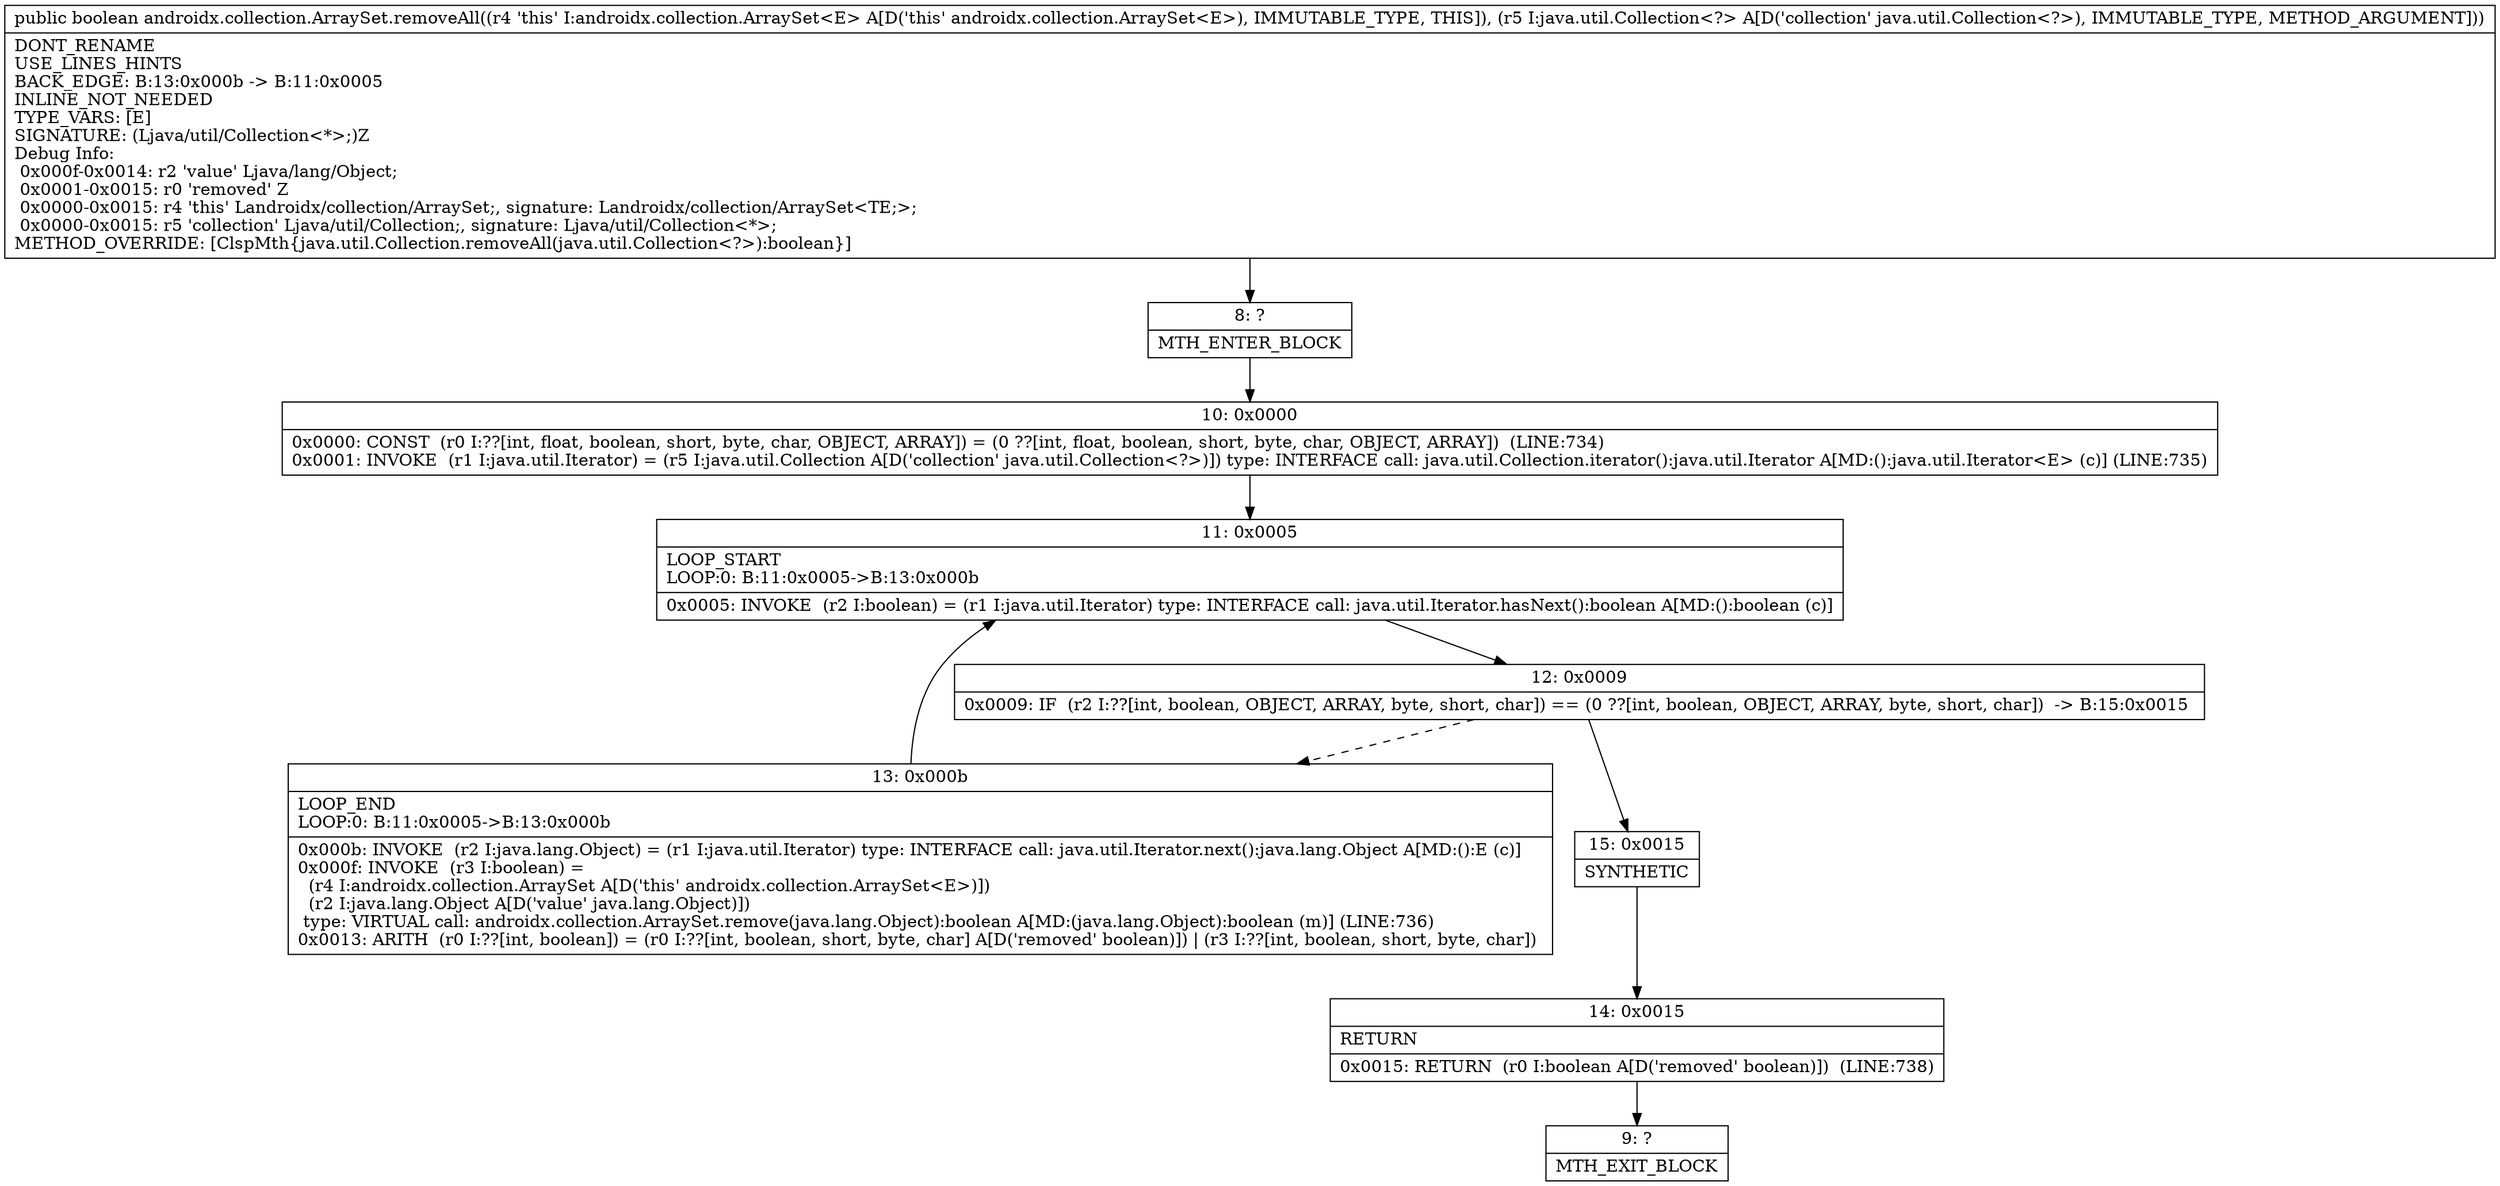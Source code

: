 digraph "CFG forandroidx.collection.ArraySet.removeAll(Ljava\/util\/Collection;)Z" {
Node_8 [shape=record,label="{8\:\ ?|MTH_ENTER_BLOCK\l}"];
Node_10 [shape=record,label="{10\:\ 0x0000|0x0000: CONST  (r0 I:??[int, float, boolean, short, byte, char, OBJECT, ARRAY]) = (0 ??[int, float, boolean, short, byte, char, OBJECT, ARRAY])  (LINE:734)\l0x0001: INVOKE  (r1 I:java.util.Iterator) = (r5 I:java.util.Collection A[D('collection' java.util.Collection\<?\>)]) type: INTERFACE call: java.util.Collection.iterator():java.util.Iterator A[MD:():java.util.Iterator\<E\> (c)] (LINE:735)\l}"];
Node_11 [shape=record,label="{11\:\ 0x0005|LOOP_START\lLOOP:0: B:11:0x0005\-\>B:13:0x000b\l|0x0005: INVOKE  (r2 I:boolean) = (r1 I:java.util.Iterator) type: INTERFACE call: java.util.Iterator.hasNext():boolean A[MD:():boolean (c)]\l}"];
Node_12 [shape=record,label="{12\:\ 0x0009|0x0009: IF  (r2 I:??[int, boolean, OBJECT, ARRAY, byte, short, char]) == (0 ??[int, boolean, OBJECT, ARRAY, byte, short, char])  \-\> B:15:0x0015 \l}"];
Node_13 [shape=record,label="{13\:\ 0x000b|LOOP_END\lLOOP:0: B:11:0x0005\-\>B:13:0x000b\l|0x000b: INVOKE  (r2 I:java.lang.Object) = (r1 I:java.util.Iterator) type: INTERFACE call: java.util.Iterator.next():java.lang.Object A[MD:():E (c)]\l0x000f: INVOKE  (r3 I:boolean) = \l  (r4 I:androidx.collection.ArraySet A[D('this' androidx.collection.ArraySet\<E\>)])\l  (r2 I:java.lang.Object A[D('value' java.lang.Object)])\l type: VIRTUAL call: androidx.collection.ArraySet.remove(java.lang.Object):boolean A[MD:(java.lang.Object):boolean (m)] (LINE:736)\l0x0013: ARITH  (r0 I:??[int, boolean]) = (r0 I:??[int, boolean, short, byte, char] A[D('removed' boolean)]) \| (r3 I:??[int, boolean, short, byte, char]) \l}"];
Node_15 [shape=record,label="{15\:\ 0x0015|SYNTHETIC\l}"];
Node_14 [shape=record,label="{14\:\ 0x0015|RETURN\l|0x0015: RETURN  (r0 I:boolean A[D('removed' boolean)])  (LINE:738)\l}"];
Node_9 [shape=record,label="{9\:\ ?|MTH_EXIT_BLOCK\l}"];
MethodNode[shape=record,label="{public boolean androidx.collection.ArraySet.removeAll((r4 'this' I:androidx.collection.ArraySet\<E\> A[D('this' androidx.collection.ArraySet\<E\>), IMMUTABLE_TYPE, THIS]), (r5 I:java.util.Collection\<?\> A[D('collection' java.util.Collection\<?\>), IMMUTABLE_TYPE, METHOD_ARGUMENT]))  | DONT_RENAME\lUSE_LINES_HINTS\lBACK_EDGE: B:13:0x000b \-\> B:11:0x0005\lINLINE_NOT_NEEDED\lTYPE_VARS: [E]\lSIGNATURE: (Ljava\/util\/Collection\<*\>;)Z\lDebug Info:\l  0x000f\-0x0014: r2 'value' Ljava\/lang\/Object;\l  0x0001\-0x0015: r0 'removed' Z\l  0x0000\-0x0015: r4 'this' Landroidx\/collection\/ArraySet;, signature: Landroidx\/collection\/ArraySet\<TE;\>;\l  0x0000\-0x0015: r5 'collection' Ljava\/util\/Collection;, signature: Ljava\/util\/Collection\<*\>;\lMETHOD_OVERRIDE: [ClspMth\{java.util.Collection.removeAll(java.util.Collection\<?\>):boolean\}]\l}"];
MethodNode -> Node_8;Node_8 -> Node_10;
Node_10 -> Node_11;
Node_11 -> Node_12;
Node_12 -> Node_13[style=dashed];
Node_12 -> Node_15;
Node_13 -> Node_11;
Node_15 -> Node_14;
Node_14 -> Node_9;
}

